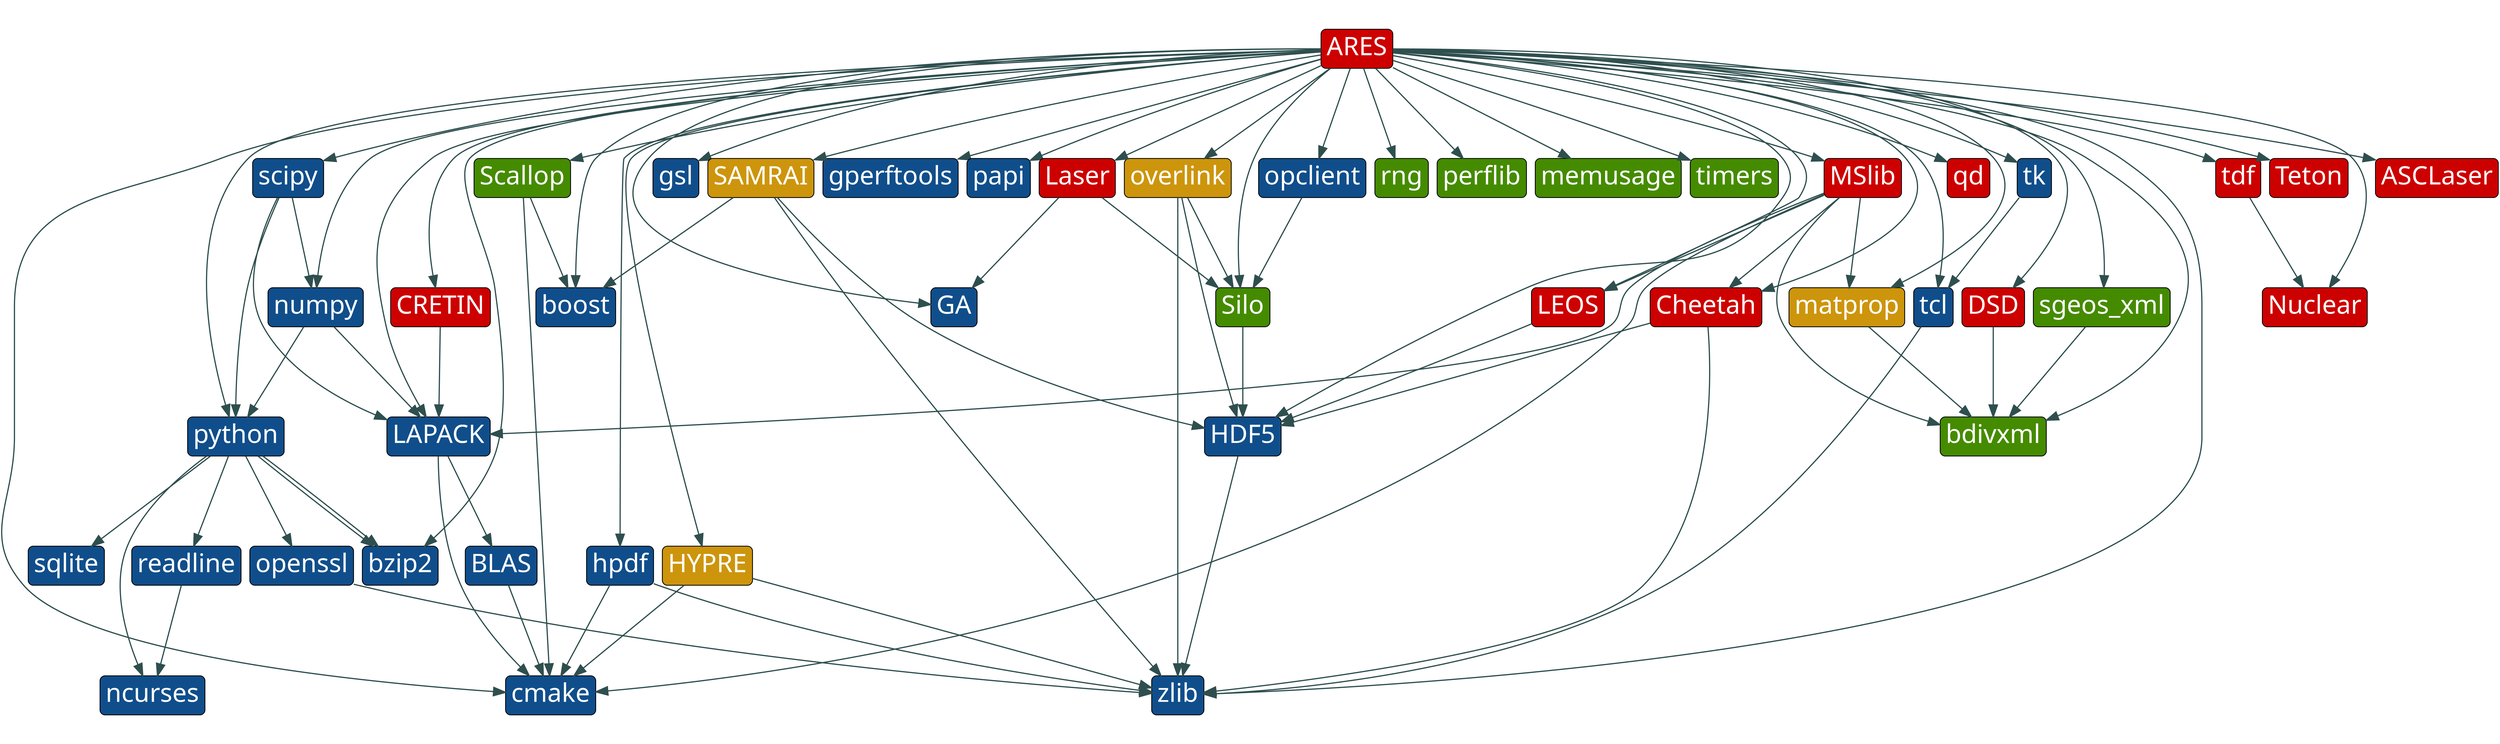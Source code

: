 digraph G {
    labelloc = "b"
    rankdir = "TB"
    ratio = .3
    nodesep=0.3
    edge[penwidth=3,
         arrowsize=3,
         color="darkslategray"]
    node[
         color=black,
         penwidth=2,
         fontname=ArialBlack,
         fontsize=64,
         margin=0.2,
         fontcolor=white,
         shape=box,
         style="rounded,filled"]

"ares"                         [label="ARES", fillcolor=red3]
"tcl"                          [label="tcl", fillcolor=dodgerblue4]
"tk"                           [label="tk", fillcolor=dodgerblue4]
"scipy"                        [label="scipy", fillcolor=dodgerblue4]
"python"                       [label="python", fillcolor=dodgerblue4]
"cmake"                        [label="cmake", fillcolor=dodgerblue4]
"hpdf"                         [label="hpdf", fillcolor=dodgerblue4]
"opclient"                     [label="opclient", fillcolor=dodgerblue4]
"boost"                        [label="boost", fillcolor=dodgerblue4]
"zlib"                         [label="zlib", fillcolor=dodgerblue4]
"numpy"                        [label="numpy", fillcolor=dodgerblue4]
"bzip2"                        [label="bzip2", fillcolor=dodgerblue4]
"lapack"                       [label="LAPACK", fillcolor=dodgerblue4]
"netlib-blas"                  [label="BLAS", fillcolor=dodgerblue4]
"gsl"                          [label="gsl", fillcolor=dodgerblue4]
"hdf5"                         [label="HDF5", fillcolor=dodgerblue4]
"gperftools"                   [label="gperftools", fillcolor=dodgerblue4]
"papi"                         [label="papi", fillcolor=dodgerblue4]
"GA"                           [label="GA", fillcolor=dodgerblue4]
"bdivxml"                      [label="bdivxml",fillcolor=chartreuse4]
"sgeos_xml"                    [label="sgeos_xml", fillcolor=chartreuse4]
"scallop"                      [label="Scallop", fillcolor=chartreuse4]
"rng"                          [label="rng", fillcolor=chartreuse4]
"perflib"                      [label="perflib", fillcolor=chartreuse4]
"memusage"                     [label="memusage", fillcolor=chartreuse4]
"timers"                       [label="timers", fillcolor=chartreuse4]
"silo"                         [label="Silo", fillcolor=chartreuse4]
"SAMRAI"                       [label="SAMRAI", fillcolor=darkgoldenrod3]
"hypre"                        [label="HYPRE", fillcolor=darkgoldenrod3]
"matprop"                      [label="matprop", fillcolor=darkgoldenrod3]
"overlink"                     [label="overlink", fillcolor=darkgoldenrod3]
"qd"                           [label="qd", fillcolor=red3]
"Leos"                         [label="LEOS", fillcolor=red3]
"mslib"                        [label="MSlib", fillcolor=red3]
"Laser"                        [label="Laser", fillcolor=red3]
"cretin"                       [label="CRETIN", fillcolor=red3]
"tdf"                          [label="tdf", fillcolor=red3]
"Cheetah"                      [label="Cheetah", fillcolor=red3]
"DSD"                          [label="DSD", fillcolor=red3]
"Teton"                        [label="Teton", fillcolor=red3]
"nuclear"                      [label="Nuclear", fillcolor=red3]
"ASCLaser"                     [label="ASCLaser", fillcolor=red3]
"ncurses"                      [label="ncurses", fillcolor=dodgerblue4]
"sqlite"                       [label="sqlite", fillcolor=dodgerblue4]
"readline"                     [label="readline", fillcolor=dodgerblue4]
"openssl"                      [label="openssl", fillcolor=dodgerblue4]

"tk" -> "tcl"
"tcl" -> "zlib"
"scipy" -> "python"
"scipy" -> "lapack"
"scipy" -> "numpy"
"python" -> "bzip2"
"sgeos_xml" -> "bdivxml"
"hpdf" -> "zlib"
"hpdf" -> "cmake"
"opclient" -> "silo"
"Leos" -> "hdf5"
"matprop" -> "bdivxml"
"silo" -> "hdf5"
"SAMRAI" -> "zlib"
"SAMRAI" -> "boost"
"SAMRAI" -> "hdf5"
"scallop" -> "cmake"
"scallop" -> "boost"
"Laser" -> "GA"
"Laser" -> "silo"
"cretin" -> "lapack"
"hdf5" -> "zlib"
"ares" -> "hpdf"
"ares" -> "scallop"
"ares" -> "tcl"
"ares" -> "gperftools"
"ares" -> "Cheetah"
"ares" -> "sgeos_xml"
"ares" -> "cretin"
"ares" -> "Teton"
"ares" -> "bzip2"
"ares" -> "cmake"
"ares" -> "lapack"
"ares" -> "nuclear"
"ares" -> "SAMRAI"
"ares" -> "mslib"
"ares" -> "tk"
"ares" -> "boost"
"ares" -> "Laser"
"ares" -> "python"
"ares" -> "bdivxml"
"ares" -> "rng"
"ares" -> "tdf"
"ares" -> "matprop"
"ares" -> "opclient"
"ares" -> "scipy"
"ares" -> "GA"
"ares" -> "DSD"
"ares" -> "silo"
"ares" -> "ASCLaser"
"ares" -> "hypre"
"ares" -> "memusage"
"ares" -> "papi"
"ares" -> "hdf5"
"ares" -> "numpy"
"ares" -> "zlib"
"ares" -> "Leos"
"ares" -> "timers"
"ares" -> "qd"
"ares" -> "perflib"
"ares" -> "gsl"
"ares" -> "overlink"
"hypre" -> "zlib"
"hypre" -> "cmake"
"tdf" -> "nuclear"
"Cheetah" -> "zlib"
"Cheetah" -> "hdf5"
"numpy" -> "python"
"numpy" -> "lapack"
"overlink" -> "zlib"
"overlink" -> "hdf5"
"overlink" -> "silo"
"DSD" -> "bdivxml"
"lapack" -> "cmake"
"netlib-blas" -> "cmake"
"lapack" -> "netlib-blas"
"mslib" -> "cmake"
"mslib" -> "lapack"
"mslib" -> "bdivxml"
"mslib" -> "matprop"
"mslib" -> "Leos"
"mslib" -> "Cheetah"
"readline" -> "ncurses"
"python" -> "readline"
"python" -> "ncurses"
"python" -> "bzip2"
"python" -> "openssl"
"python" -> "sqlite"
"openssl" -> "zlib"
}
